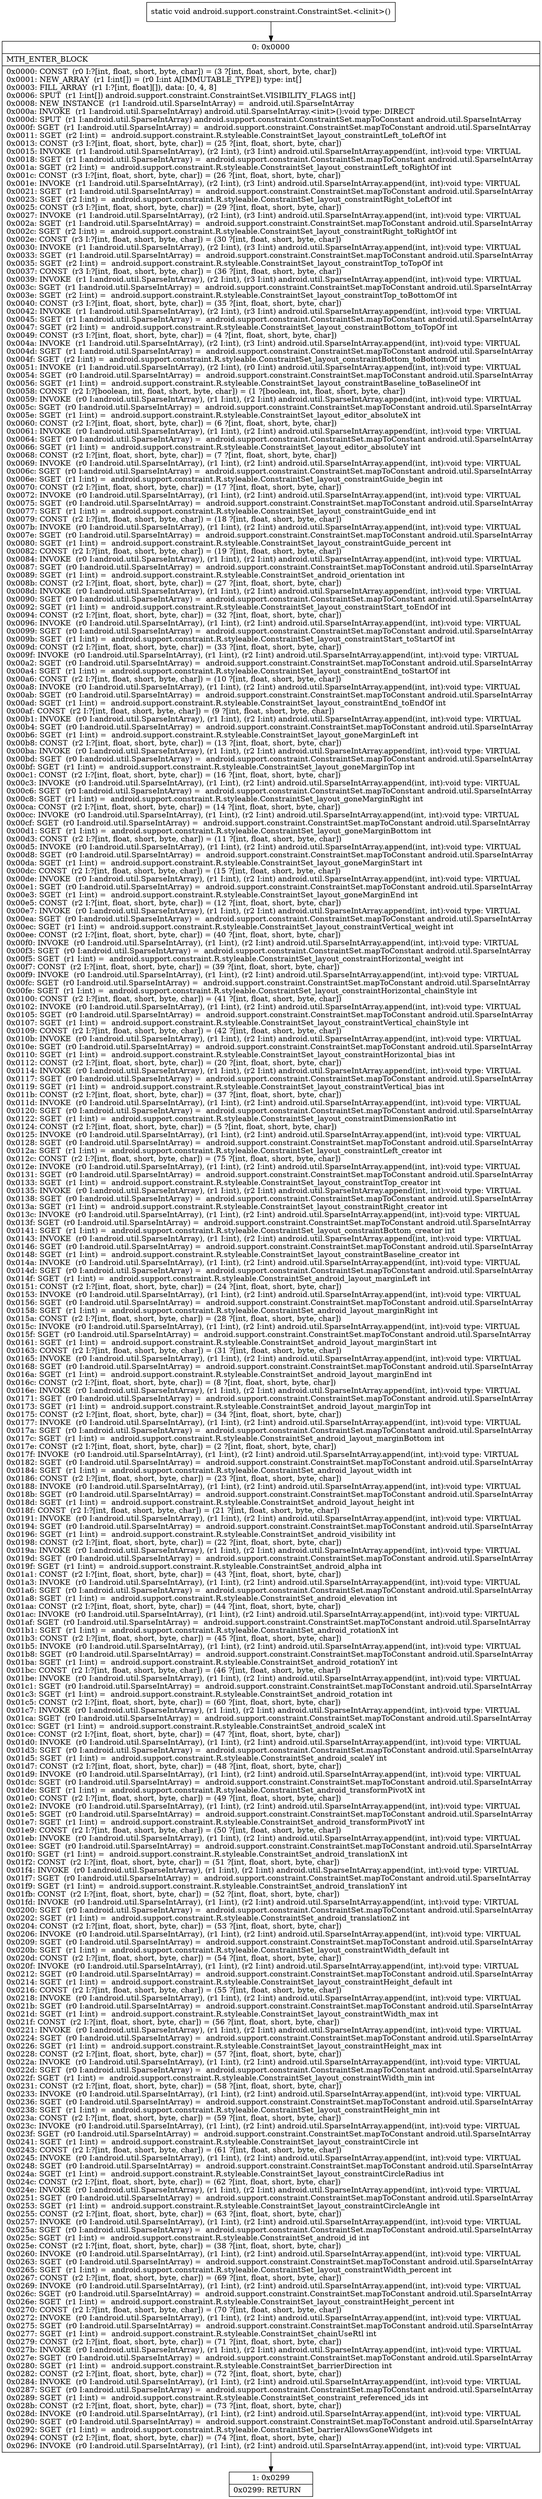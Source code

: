 digraph "CFG forandroid.support.constraint.ConstraintSet.\<clinit\>()V" {
Node_0 [shape=record,label="{0\:\ 0x0000|MTH_ENTER_BLOCK\l|0x0000: CONST  (r0 I:?[int, float, short, byte, char]) = (3 ?[int, float, short, byte, char]) \l0x0001: NEW_ARRAY  (r1 I:int[]) = (r0 I:int A[IMMUTABLE_TYPE]) type: int[] \l0x0003: FILL_ARRAY  (r1 I:?[int, float][]), data: [0, 4, 8] \l0x0006: SPUT  (r1 I:int[]) android.support.constraint.ConstraintSet.VISIBILITY_FLAGS int[] \l0x0008: NEW_INSTANCE  (r1 I:android.util.SparseIntArray) =  android.util.SparseIntArray \l0x000a: INVOKE  (r1 I:android.util.SparseIntArray) android.util.SparseIntArray.\<init\>():void type: DIRECT \l0x000d: SPUT  (r1 I:android.util.SparseIntArray) android.support.constraint.ConstraintSet.mapToConstant android.util.SparseIntArray \l0x000f: SGET  (r1 I:android.util.SparseIntArray) =  android.support.constraint.ConstraintSet.mapToConstant android.util.SparseIntArray \l0x0011: SGET  (r2 I:int) =  android.support.constraint.R.styleable.ConstraintSet_layout_constraintLeft_toLeftOf int \l0x0013: CONST  (r3 I:?[int, float, short, byte, char]) = (25 ?[int, float, short, byte, char]) \l0x0015: INVOKE  (r1 I:android.util.SparseIntArray), (r2 I:int), (r3 I:int) android.util.SparseIntArray.append(int, int):void type: VIRTUAL \l0x0018: SGET  (r1 I:android.util.SparseIntArray) =  android.support.constraint.ConstraintSet.mapToConstant android.util.SparseIntArray \l0x001a: SGET  (r2 I:int) =  android.support.constraint.R.styleable.ConstraintSet_layout_constraintLeft_toRightOf int \l0x001c: CONST  (r3 I:?[int, float, short, byte, char]) = (26 ?[int, float, short, byte, char]) \l0x001e: INVOKE  (r1 I:android.util.SparseIntArray), (r2 I:int), (r3 I:int) android.util.SparseIntArray.append(int, int):void type: VIRTUAL \l0x0021: SGET  (r1 I:android.util.SparseIntArray) =  android.support.constraint.ConstraintSet.mapToConstant android.util.SparseIntArray \l0x0023: SGET  (r2 I:int) =  android.support.constraint.R.styleable.ConstraintSet_layout_constraintRight_toLeftOf int \l0x0025: CONST  (r3 I:?[int, float, short, byte, char]) = (29 ?[int, float, short, byte, char]) \l0x0027: INVOKE  (r1 I:android.util.SparseIntArray), (r2 I:int), (r3 I:int) android.util.SparseIntArray.append(int, int):void type: VIRTUAL \l0x002a: SGET  (r1 I:android.util.SparseIntArray) =  android.support.constraint.ConstraintSet.mapToConstant android.util.SparseIntArray \l0x002c: SGET  (r2 I:int) =  android.support.constraint.R.styleable.ConstraintSet_layout_constraintRight_toRightOf int \l0x002e: CONST  (r3 I:?[int, float, short, byte, char]) = (30 ?[int, float, short, byte, char]) \l0x0030: INVOKE  (r1 I:android.util.SparseIntArray), (r2 I:int), (r3 I:int) android.util.SparseIntArray.append(int, int):void type: VIRTUAL \l0x0033: SGET  (r1 I:android.util.SparseIntArray) =  android.support.constraint.ConstraintSet.mapToConstant android.util.SparseIntArray \l0x0035: SGET  (r2 I:int) =  android.support.constraint.R.styleable.ConstraintSet_layout_constraintTop_toTopOf int \l0x0037: CONST  (r3 I:?[int, float, short, byte, char]) = (36 ?[int, float, short, byte, char]) \l0x0039: INVOKE  (r1 I:android.util.SparseIntArray), (r2 I:int), (r3 I:int) android.util.SparseIntArray.append(int, int):void type: VIRTUAL \l0x003c: SGET  (r1 I:android.util.SparseIntArray) =  android.support.constraint.ConstraintSet.mapToConstant android.util.SparseIntArray \l0x003e: SGET  (r2 I:int) =  android.support.constraint.R.styleable.ConstraintSet_layout_constraintTop_toBottomOf int \l0x0040: CONST  (r3 I:?[int, float, short, byte, char]) = (35 ?[int, float, short, byte, char]) \l0x0042: INVOKE  (r1 I:android.util.SparseIntArray), (r2 I:int), (r3 I:int) android.util.SparseIntArray.append(int, int):void type: VIRTUAL \l0x0045: SGET  (r1 I:android.util.SparseIntArray) =  android.support.constraint.ConstraintSet.mapToConstant android.util.SparseIntArray \l0x0047: SGET  (r2 I:int) =  android.support.constraint.R.styleable.ConstraintSet_layout_constraintBottom_toTopOf int \l0x0049: CONST  (r3 I:?[int, float, short, byte, char]) = (4 ?[int, float, short, byte, char]) \l0x004a: INVOKE  (r1 I:android.util.SparseIntArray), (r2 I:int), (r3 I:int) android.util.SparseIntArray.append(int, int):void type: VIRTUAL \l0x004d: SGET  (r1 I:android.util.SparseIntArray) =  android.support.constraint.ConstraintSet.mapToConstant android.util.SparseIntArray \l0x004f: SGET  (r2 I:int) =  android.support.constraint.R.styleable.ConstraintSet_layout_constraintBottom_toBottomOf int \l0x0051: INVOKE  (r1 I:android.util.SparseIntArray), (r2 I:int), (r0 I:int) android.util.SparseIntArray.append(int, int):void type: VIRTUAL \l0x0054: SGET  (r0 I:android.util.SparseIntArray) =  android.support.constraint.ConstraintSet.mapToConstant android.util.SparseIntArray \l0x0056: SGET  (r1 I:int) =  android.support.constraint.R.styleable.ConstraintSet_layout_constraintBaseline_toBaselineOf int \l0x0058: CONST  (r2 I:?[boolean, int, float, short, byte, char]) = (1 ?[boolean, int, float, short, byte, char]) \l0x0059: INVOKE  (r0 I:android.util.SparseIntArray), (r1 I:int), (r2 I:int) android.util.SparseIntArray.append(int, int):void type: VIRTUAL \l0x005c: SGET  (r0 I:android.util.SparseIntArray) =  android.support.constraint.ConstraintSet.mapToConstant android.util.SparseIntArray \l0x005e: SGET  (r1 I:int) =  android.support.constraint.R.styleable.ConstraintSet_layout_editor_absoluteX int \l0x0060: CONST  (r2 I:?[int, float, short, byte, char]) = (6 ?[int, float, short, byte, char]) \l0x0061: INVOKE  (r0 I:android.util.SparseIntArray), (r1 I:int), (r2 I:int) android.util.SparseIntArray.append(int, int):void type: VIRTUAL \l0x0064: SGET  (r0 I:android.util.SparseIntArray) =  android.support.constraint.ConstraintSet.mapToConstant android.util.SparseIntArray \l0x0066: SGET  (r1 I:int) =  android.support.constraint.R.styleable.ConstraintSet_layout_editor_absoluteY int \l0x0068: CONST  (r2 I:?[int, float, short, byte, char]) = (7 ?[int, float, short, byte, char]) \l0x0069: INVOKE  (r0 I:android.util.SparseIntArray), (r1 I:int), (r2 I:int) android.util.SparseIntArray.append(int, int):void type: VIRTUAL \l0x006c: SGET  (r0 I:android.util.SparseIntArray) =  android.support.constraint.ConstraintSet.mapToConstant android.util.SparseIntArray \l0x006e: SGET  (r1 I:int) =  android.support.constraint.R.styleable.ConstraintSet_layout_constraintGuide_begin int \l0x0070: CONST  (r2 I:?[int, float, short, byte, char]) = (17 ?[int, float, short, byte, char]) \l0x0072: INVOKE  (r0 I:android.util.SparseIntArray), (r1 I:int), (r2 I:int) android.util.SparseIntArray.append(int, int):void type: VIRTUAL \l0x0075: SGET  (r0 I:android.util.SparseIntArray) =  android.support.constraint.ConstraintSet.mapToConstant android.util.SparseIntArray \l0x0077: SGET  (r1 I:int) =  android.support.constraint.R.styleable.ConstraintSet_layout_constraintGuide_end int \l0x0079: CONST  (r2 I:?[int, float, short, byte, char]) = (18 ?[int, float, short, byte, char]) \l0x007b: INVOKE  (r0 I:android.util.SparseIntArray), (r1 I:int), (r2 I:int) android.util.SparseIntArray.append(int, int):void type: VIRTUAL \l0x007e: SGET  (r0 I:android.util.SparseIntArray) =  android.support.constraint.ConstraintSet.mapToConstant android.util.SparseIntArray \l0x0080: SGET  (r1 I:int) =  android.support.constraint.R.styleable.ConstraintSet_layout_constraintGuide_percent int \l0x0082: CONST  (r2 I:?[int, float, short, byte, char]) = (19 ?[int, float, short, byte, char]) \l0x0084: INVOKE  (r0 I:android.util.SparseIntArray), (r1 I:int), (r2 I:int) android.util.SparseIntArray.append(int, int):void type: VIRTUAL \l0x0087: SGET  (r0 I:android.util.SparseIntArray) =  android.support.constraint.ConstraintSet.mapToConstant android.util.SparseIntArray \l0x0089: SGET  (r1 I:int) =  android.support.constraint.R.styleable.ConstraintSet_android_orientation int \l0x008b: CONST  (r2 I:?[int, float, short, byte, char]) = (27 ?[int, float, short, byte, char]) \l0x008d: INVOKE  (r0 I:android.util.SparseIntArray), (r1 I:int), (r2 I:int) android.util.SparseIntArray.append(int, int):void type: VIRTUAL \l0x0090: SGET  (r0 I:android.util.SparseIntArray) =  android.support.constraint.ConstraintSet.mapToConstant android.util.SparseIntArray \l0x0092: SGET  (r1 I:int) =  android.support.constraint.R.styleable.ConstraintSet_layout_constraintStart_toEndOf int \l0x0094: CONST  (r2 I:?[int, float, short, byte, char]) = (32 ?[int, float, short, byte, char]) \l0x0096: INVOKE  (r0 I:android.util.SparseIntArray), (r1 I:int), (r2 I:int) android.util.SparseIntArray.append(int, int):void type: VIRTUAL \l0x0099: SGET  (r0 I:android.util.SparseIntArray) =  android.support.constraint.ConstraintSet.mapToConstant android.util.SparseIntArray \l0x009b: SGET  (r1 I:int) =  android.support.constraint.R.styleable.ConstraintSet_layout_constraintStart_toStartOf int \l0x009d: CONST  (r2 I:?[int, float, short, byte, char]) = (33 ?[int, float, short, byte, char]) \l0x009f: INVOKE  (r0 I:android.util.SparseIntArray), (r1 I:int), (r2 I:int) android.util.SparseIntArray.append(int, int):void type: VIRTUAL \l0x00a2: SGET  (r0 I:android.util.SparseIntArray) =  android.support.constraint.ConstraintSet.mapToConstant android.util.SparseIntArray \l0x00a4: SGET  (r1 I:int) =  android.support.constraint.R.styleable.ConstraintSet_layout_constraintEnd_toStartOf int \l0x00a6: CONST  (r2 I:?[int, float, short, byte, char]) = (10 ?[int, float, short, byte, char]) \l0x00a8: INVOKE  (r0 I:android.util.SparseIntArray), (r1 I:int), (r2 I:int) android.util.SparseIntArray.append(int, int):void type: VIRTUAL \l0x00ab: SGET  (r0 I:android.util.SparseIntArray) =  android.support.constraint.ConstraintSet.mapToConstant android.util.SparseIntArray \l0x00ad: SGET  (r1 I:int) =  android.support.constraint.R.styleable.ConstraintSet_layout_constraintEnd_toEndOf int \l0x00af: CONST  (r2 I:?[int, float, short, byte, char]) = (9 ?[int, float, short, byte, char]) \l0x00b1: INVOKE  (r0 I:android.util.SparseIntArray), (r1 I:int), (r2 I:int) android.util.SparseIntArray.append(int, int):void type: VIRTUAL \l0x00b4: SGET  (r0 I:android.util.SparseIntArray) =  android.support.constraint.ConstraintSet.mapToConstant android.util.SparseIntArray \l0x00b6: SGET  (r1 I:int) =  android.support.constraint.R.styleable.ConstraintSet_layout_goneMarginLeft int \l0x00b8: CONST  (r2 I:?[int, float, short, byte, char]) = (13 ?[int, float, short, byte, char]) \l0x00ba: INVOKE  (r0 I:android.util.SparseIntArray), (r1 I:int), (r2 I:int) android.util.SparseIntArray.append(int, int):void type: VIRTUAL \l0x00bd: SGET  (r0 I:android.util.SparseIntArray) =  android.support.constraint.ConstraintSet.mapToConstant android.util.SparseIntArray \l0x00bf: SGET  (r1 I:int) =  android.support.constraint.R.styleable.ConstraintSet_layout_goneMarginTop int \l0x00c1: CONST  (r2 I:?[int, float, short, byte, char]) = (16 ?[int, float, short, byte, char]) \l0x00c3: INVOKE  (r0 I:android.util.SparseIntArray), (r1 I:int), (r2 I:int) android.util.SparseIntArray.append(int, int):void type: VIRTUAL \l0x00c6: SGET  (r0 I:android.util.SparseIntArray) =  android.support.constraint.ConstraintSet.mapToConstant android.util.SparseIntArray \l0x00c8: SGET  (r1 I:int) =  android.support.constraint.R.styleable.ConstraintSet_layout_goneMarginRight int \l0x00ca: CONST  (r2 I:?[int, float, short, byte, char]) = (14 ?[int, float, short, byte, char]) \l0x00cc: INVOKE  (r0 I:android.util.SparseIntArray), (r1 I:int), (r2 I:int) android.util.SparseIntArray.append(int, int):void type: VIRTUAL \l0x00cf: SGET  (r0 I:android.util.SparseIntArray) =  android.support.constraint.ConstraintSet.mapToConstant android.util.SparseIntArray \l0x00d1: SGET  (r1 I:int) =  android.support.constraint.R.styleable.ConstraintSet_layout_goneMarginBottom int \l0x00d3: CONST  (r2 I:?[int, float, short, byte, char]) = (11 ?[int, float, short, byte, char]) \l0x00d5: INVOKE  (r0 I:android.util.SparseIntArray), (r1 I:int), (r2 I:int) android.util.SparseIntArray.append(int, int):void type: VIRTUAL \l0x00d8: SGET  (r0 I:android.util.SparseIntArray) =  android.support.constraint.ConstraintSet.mapToConstant android.util.SparseIntArray \l0x00da: SGET  (r1 I:int) =  android.support.constraint.R.styleable.ConstraintSet_layout_goneMarginStart int \l0x00dc: CONST  (r2 I:?[int, float, short, byte, char]) = (15 ?[int, float, short, byte, char]) \l0x00de: INVOKE  (r0 I:android.util.SparseIntArray), (r1 I:int), (r2 I:int) android.util.SparseIntArray.append(int, int):void type: VIRTUAL \l0x00e1: SGET  (r0 I:android.util.SparseIntArray) =  android.support.constraint.ConstraintSet.mapToConstant android.util.SparseIntArray \l0x00e3: SGET  (r1 I:int) =  android.support.constraint.R.styleable.ConstraintSet_layout_goneMarginEnd int \l0x00e5: CONST  (r2 I:?[int, float, short, byte, char]) = (12 ?[int, float, short, byte, char]) \l0x00e7: INVOKE  (r0 I:android.util.SparseIntArray), (r1 I:int), (r2 I:int) android.util.SparseIntArray.append(int, int):void type: VIRTUAL \l0x00ea: SGET  (r0 I:android.util.SparseIntArray) =  android.support.constraint.ConstraintSet.mapToConstant android.util.SparseIntArray \l0x00ec: SGET  (r1 I:int) =  android.support.constraint.R.styleable.ConstraintSet_layout_constraintVertical_weight int \l0x00ee: CONST  (r2 I:?[int, float, short, byte, char]) = (40 ?[int, float, short, byte, char]) \l0x00f0: INVOKE  (r0 I:android.util.SparseIntArray), (r1 I:int), (r2 I:int) android.util.SparseIntArray.append(int, int):void type: VIRTUAL \l0x00f3: SGET  (r0 I:android.util.SparseIntArray) =  android.support.constraint.ConstraintSet.mapToConstant android.util.SparseIntArray \l0x00f5: SGET  (r1 I:int) =  android.support.constraint.R.styleable.ConstraintSet_layout_constraintHorizontal_weight int \l0x00f7: CONST  (r2 I:?[int, float, short, byte, char]) = (39 ?[int, float, short, byte, char]) \l0x00f9: INVOKE  (r0 I:android.util.SparseIntArray), (r1 I:int), (r2 I:int) android.util.SparseIntArray.append(int, int):void type: VIRTUAL \l0x00fc: SGET  (r0 I:android.util.SparseIntArray) =  android.support.constraint.ConstraintSet.mapToConstant android.util.SparseIntArray \l0x00fe: SGET  (r1 I:int) =  android.support.constraint.R.styleable.ConstraintSet_layout_constraintHorizontal_chainStyle int \l0x0100: CONST  (r2 I:?[int, float, short, byte, char]) = (41 ?[int, float, short, byte, char]) \l0x0102: INVOKE  (r0 I:android.util.SparseIntArray), (r1 I:int), (r2 I:int) android.util.SparseIntArray.append(int, int):void type: VIRTUAL \l0x0105: SGET  (r0 I:android.util.SparseIntArray) =  android.support.constraint.ConstraintSet.mapToConstant android.util.SparseIntArray \l0x0107: SGET  (r1 I:int) =  android.support.constraint.R.styleable.ConstraintSet_layout_constraintVertical_chainStyle int \l0x0109: CONST  (r2 I:?[int, float, short, byte, char]) = (42 ?[int, float, short, byte, char]) \l0x010b: INVOKE  (r0 I:android.util.SparseIntArray), (r1 I:int), (r2 I:int) android.util.SparseIntArray.append(int, int):void type: VIRTUAL \l0x010e: SGET  (r0 I:android.util.SparseIntArray) =  android.support.constraint.ConstraintSet.mapToConstant android.util.SparseIntArray \l0x0110: SGET  (r1 I:int) =  android.support.constraint.R.styleable.ConstraintSet_layout_constraintHorizontal_bias int \l0x0112: CONST  (r2 I:?[int, float, short, byte, char]) = (20 ?[int, float, short, byte, char]) \l0x0114: INVOKE  (r0 I:android.util.SparseIntArray), (r1 I:int), (r2 I:int) android.util.SparseIntArray.append(int, int):void type: VIRTUAL \l0x0117: SGET  (r0 I:android.util.SparseIntArray) =  android.support.constraint.ConstraintSet.mapToConstant android.util.SparseIntArray \l0x0119: SGET  (r1 I:int) =  android.support.constraint.R.styleable.ConstraintSet_layout_constraintVertical_bias int \l0x011b: CONST  (r2 I:?[int, float, short, byte, char]) = (37 ?[int, float, short, byte, char]) \l0x011d: INVOKE  (r0 I:android.util.SparseIntArray), (r1 I:int), (r2 I:int) android.util.SparseIntArray.append(int, int):void type: VIRTUAL \l0x0120: SGET  (r0 I:android.util.SparseIntArray) =  android.support.constraint.ConstraintSet.mapToConstant android.util.SparseIntArray \l0x0122: SGET  (r1 I:int) =  android.support.constraint.R.styleable.ConstraintSet_layout_constraintDimensionRatio int \l0x0124: CONST  (r2 I:?[int, float, short, byte, char]) = (5 ?[int, float, short, byte, char]) \l0x0125: INVOKE  (r0 I:android.util.SparseIntArray), (r1 I:int), (r2 I:int) android.util.SparseIntArray.append(int, int):void type: VIRTUAL \l0x0128: SGET  (r0 I:android.util.SparseIntArray) =  android.support.constraint.ConstraintSet.mapToConstant android.util.SparseIntArray \l0x012a: SGET  (r1 I:int) =  android.support.constraint.R.styleable.ConstraintSet_layout_constraintLeft_creator int \l0x012c: CONST  (r2 I:?[int, float, short, byte, char]) = (75 ?[int, float, short, byte, char]) \l0x012e: INVOKE  (r0 I:android.util.SparseIntArray), (r1 I:int), (r2 I:int) android.util.SparseIntArray.append(int, int):void type: VIRTUAL \l0x0131: SGET  (r0 I:android.util.SparseIntArray) =  android.support.constraint.ConstraintSet.mapToConstant android.util.SparseIntArray \l0x0133: SGET  (r1 I:int) =  android.support.constraint.R.styleable.ConstraintSet_layout_constraintTop_creator int \l0x0135: INVOKE  (r0 I:android.util.SparseIntArray), (r1 I:int), (r2 I:int) android.util.SparseIntArray.append(int, int):void type: VIRTUAL \l0x0138: SGET  (r0 I:android.util.SparseIntArray) =  android.support.constraint.ConstraintSet.mapToConstant android.util.SparseIntArray \l0x013a: SGET  (r1 I:int) =  android.support.constraint.R.styleable.ConstraintSet_layout_constraintRight_creator int \l0x013c: INVOKE  (r0 I:android.util.SparseIntArray), (r1 I:int), (r2 I:int) android.util.SparseIntArray.append(int, int):void type: VIRTUAL \l0x013f: SGET  (r0 I:android.util.SparseIntArray) =  android.support.constraint.ConstraintSet.mapToConstant android.util.SparseIntArray \l0x0141: SGET  (r1 I:int) =  android.support.constraint.R.styleable.ConstraintSet_layout_constraintBottom_creator int \l0x0143: INVOKE  (r0 I:android.util.SparseIntArray), (r1 I:int), (r2 I:int) android.util.SparseIntArray.append(int, int):void type: VIRTUAL \l0x0146: SGET  (r0 I:android.util.SparseIntArray) =  android.support.constraint.ConstraintSet.mapToConstant android.util.SparseIntArray \l0x0148: SGET  (r1 I:int) =  android.support.constraint.R.styleable.ConstraintSet_layout_constraintBaseline_creator int \l0x014a: INVOKE  (r0 I:android.util.SparseIntArray), (r1 I:int), (r2 I:int) android.util.SparseIntArray.append(int, int):void type: VIRTUAL \l0x014d: SGET  (r0 I:android.util.SparseIntArray) =  android.support.constraint.ConstraintSet.mapToConstant android.util.SparseIntArray \l0x014f: SGET  (r1 I:int) =  android.support.constraint.R.styleable.ConstraintSet_android_layout_marginLeft int \l0x0151: CONST  (r2 I:?[int, float, short, byte, char]) = (24 ?[int, float, short, byte, char]) \l0x0153: INVOKE  (r0 I:android.util.SparseIntArray), (r1 I:int), (r2 I:int) android.util.SparseIntArray.append(int, int):void type: VIRTUAL \l0x0156: SGET  (r0 I:android.util.SparseIntArray) =  android.support.constraint.ConstraintSet.mapToConstant android.util.SparseIntArray \l0x0158: SGET  (r1 I:int) =  android.support.constraint.R.styleable.ConstraintSet_android_layout_marginRight int \l0x015a: CONST  (r2 I:?[int, float, short, byte, char]) = (28 ?[int, float, short, byte, char]) \l0x015c: INVOKE  (r0 I:android.util.SparseIntArray), (r1 I:int), (r2 I:int) android.util.SparseIntArray.append(int, int):void type: VIRTUAL \l0x015f: SGET  (r0 I:android.util.SparseIntArray) =  android.support.constraint.ConstraintSet.mapToConstant android.util.SparseIntArray \l0x0161: SGET  (r1 I:int) =  android.support.constraint.R.styleable.ConstraintSet_android_layout_marginStart int \l0x0163: CONST  (r2 I:?[int, float, short, byte, char]) = (31 ?[int, float, short, byte, char]) \l0x0165: INVOKE  (r0 I:android.util.SparseIntArray), (r1 I:int), (r2 I:int) android.util.SparseIntArray.append(int, int):void type: VIRTUAL \l0x0168: SGET  (r0 I:android.util.SparseIntArray) =  android.support.constraint.ConstraintSet.mapToConstant android.util.SparseIntArray \l0x016a: SGET  (r1 I:int) =  android.support.constraint.R.styleable.ConstraintSet_android_layout_marginEnd int \l0x016c: CONST  (r2 I:?[int, float, short, byte, char]) = (8 ?[int, float, short, byte, char]) \l0x016e: INVOKE  (r0 I:android.util.SparseIntArray), (r1 I:int), (r2 I:int) android.util.SparseIntArray.append(int, int):void type: VIRTUAL \l0x0171: SGET  (r0 I:android.util.SparseIntArray) =  android.support.constraint.ConstraintSet.mapToConstant android.util.SparseIntArray \l0x0173: SGET  (r1 I:int) =  android.support.constraint.R.styleable.ConstraintSet_android_layout_marginTop int \l0x0175: CONST  (r2 I:?[int, float, short, byte, char]) = (34 ?[int, float, short, byte, char]) \l0x0177: INVOKE  (r0 I:android.util.SparseIntArray), (r1 I:int), (r2 I:int) android.util.SparseIntArray.append(int, int):void type: VIRTUAL \l0x017a: SGET  (r0 I:android.util.SparseIntArray) =  android.support.constraint.ConstraintSet.mapToConstant android.util.SparseIntArray \l0x017c: SGET  (r1 I:int) =  android.support.constraint.R.styleable.ConstraintSet_android_layout_marginBottom int \l0x017e: CONST  (r2 I:?[int, float, short, byte, char]) = (2 ?[int, float, short, byte, char]) \l0x017f: INVOKE  (r0 I:android.util.SparseIntArray), (r1 I:int), (r2 I:int) android.util.SparseIntArray.append(int, int):void type: VIRTUAL \l0x0182: SGET  (r0 I:android.util.SparseIntArray) =  android.support.constraint.ConstraintSet.mapToConstant android.util.SparseIntArray \l0x0184: SGET  (r1 I:int) =  android.support.constraint.R.styleable.ConstraintSet_android_layout_width int \l0x0186: CONST  (r2 I:?[int, float, short, byte, char]) = (23 ?[int, float, short, byte, char]) \l0x0188: INVOKE  (r0 I:android.util.SparseIntArray), (r1 I:int), (r2 I:int) android.util.SparseIntArray.append(int, int):void type: VIRTUAL \l0x018b: SGET  (r0 I:android.util.SparseIntArray) =  android.support.constraint.ConstraintSet.mapToConstant android.util.SparseIntArray \l0x018d: SGET  (r1 I:int) =  android.support.constraint.R.styleable.ConstraintSet_android_layout_height int \l0x018f: CONST  (r2 I:?[int, float, short, byte, char]) = (21 ?[int, float, short, byte, char]) \l0x0191: INVOKE  (r0 I:android.util.SparseIntArray), (r1 I:int), (r2 I:int) android.util.SparseIntArray.append(int, int):void type: VIRTUAL \l0x0194: SGET  (r0 I:android.util.SparseIntArray) =  android.support.constraint.ConstraintSet.mapToConstant android.util.SparseIntArray \l0x0196: SGET  (r1 I:int) =  android.support.constraint.R.styleable.ConstraintSet_android_visibility int \l0x0198: CONST  (r2 I:?[int, float, short, byte, char]) = (22 ?[int, float, short, byte, char]) \l0x019a: INVOKE  (r0 I:android.util.SparseIntArray), (r1 I:int), (r2 I:int) android.util.SparseIntArray.append(int, int):void type: VIRTUAL \l0x019d: SGET  (r0 I:android.util.SparseIntArray) =  android.support.constraint.ConstraintSet.mapToConstant android.util.SparseIntArray \l0x019f: SGET  (r1 I:int) =  android.support.constraint.R.styleable.ConstraintSet_android_alpha int \l0x01a1: CONST  (r2 I:?[int, float, short, byte, char]) = (43 ?[int, float, short, byte, char]) \l0x01a3: INVOKE  (r0 I:android.util.SparseIntArray), (r1 I:int), (r2 I:int) android.util.SparseIntArray.append(int, int):void type: VIRTUAL \l0x01a6: SGET  (r0 I:android.util.SparseIntArray) =  android.support.constraint.ConstraintSet.mapToConstant android.util.SparseIntArray \l0x01a8: SGET  (r1 I:int) =  android.support.constraint.R.styleable.ConstraintSet_android_elevation int \l0x01aa: CONST  (r2 I:?[int, float, short, byte, char]) = (44 ?[int, float, short, byte, char]) \l0x01ac: INVOKE  (r0 I:android.util.SparseIntArray), (r1 I:int), (r2 I:int) android.util.SparseIntArray.append(int, int):void type: VIRTUAL \l0x01af: SGET  (r0 I:android.util.SparseIntArray) =  android.support.constraint.ConstraintSet.mapToConstant android.util.SparseIntArray \l0x01b1: SGET  (r1 I:int) =  android.support.constraint.R.styleable.ConstraintSet_android_rotationX int \l0x01b3: CONST  (r2 I:?[int, float, short, byte, char]) = (45 ?[int, float, short, byte, char]) \l0x01b5: INVOKE  (r0 I:android.util.SparseIntArray), (r1 I:int), (r2 I:int) android.util.SparseIntArray.append(int, int):void type: VIRTUAL \l0x01b8: SGET  (r0 I:android.util.SparseIntArray) =  android.support.constraint.ConstraintSet.mapToConstant android.util.SparseIntArray \l0x01ba: SGET  (r1 I:int) =  android.support.constraint.R.styleable.ConstraintSet_android_rotationY int \l0x01bc: CONST  (r2 I:?[int, float, short, byte, char]) = (46 ?[int, float, short, byte, char]) \l0x01be: INVOKE  (r0 I:android.util.SparseIntArray), (r1 I:int), (r2 I:int) android.util.SparseIntArray.append(int, int):void type: VIRTUAL \l0x01c1: SGET  (r0 I:android.util.SparseIntArray) =  android.support.constraint.ConstraintSet.mapToConstant android.util.SparseIntArray \l0x01c3: SGET  (r1 I:int) =  android.support.constraint.R.styleable.ConstraintSet_android_rotation int \l0x01c5: CONST  (r2 I:?[int, float, short, byte, char]) = (60 ?[int, float, short, byte, char]) \l0x01c7: INVOKE  (r0 I:android.util.SparseIntArray), (r1 I:int), (r2 I:int) android.util.SparseIntArray.append(int, int):void type: VIRTUAL \l0x01ca: SGET  (r0 I:android.util.SparseIntArray) =  android.support.constraint.ConstraintSet.mapToConstant android.util.SparseIntArray \l0x01cc: SGET  (r1 I:int) =  android.support.constraint.R.styleable.ConstraintSet_android_scaleX int \l0x01ce: CONST  (r2 I:?[int, float, short, byte, char]) = (47 ?[int, float, short, byte, char]) \l0x01d0: INVOKE  (r0 I:android.util.SparseIntArray), (r1 I:int), (r2 I:int) android.util.SparseIntArray.append(int, int):void type: VIRTUAL \l0x01d3: SGET  (r0 I:android.util.SparseIntArray) =  android.support.constraint.ConstraintSet.mapToConstant android.util.SparseIntArray \l0x01d5: SGET  (r1 I:int) =  android.support.constraint.R.styleable.ConstraintSet_android_scaleY int \l0x01d7: CONST  (r2 I:?[int, float, short, byte, char]) = (48 ?[int, float, short, byte, char]) \l0x01d9: INVOKE  (r0 I:android.util.SparseIntArray), (r1 I:int), (r2 I:int) android.util.SparseIntArray.append(int, int):void type: VIRTUAL \l0x01dc: SGET  (r0 I:android.util.SparseIntArray) =  android.support.constraint.ConstraintSet.mapToConstant android.util.SparseIntArray \l0x01de: SGET  (r1 I:int) =  android.support.constraint.R.styleable.ConstraintSet_android_transformPivotX int \l0x01e0: CONST  (r2 I:?[int, float, short, byte, char]) = (49 ?[int, float, short, byte, char]) \l0x01e2: INVOKE  (r0 I:android.util.SparseIntArray), (r1 I:int), (r2 I:int) android.util.SparseIntArray.append(int, int):void type: VIRTUAL \l0x01e5: SGET  (r0 I:android.util.SparseIntArray) =  android.support.constraint.ConstraintSet.mapToConstant android.util.SparseIntArray \l0x01e7: SGET  (r1 I:int) =  android.support.constraint.R.styleable.ConstraintSet_android_transformPivotY int \l0x01e9: CONST  (r2 I:?[int, float, short, byte, char]) = (50 ?[int, float, short, byte, char]) \l0x01eb: INVOKE  (r0 I:android.util.SparseIntArray), (r1 I:int), (r2 I:int) android.util.SparseIntArray.append(int, int):void type: VIRTUAL \l0x01ee: SGET  (r0 I:android.util.SparseIntArray) =  android.support.constraint.ConstraintSet.mapToConstant android.util.SparseIntArray \l0x01f0: SGET  (r1 I:int) =  android.support.constraint.R.styleable.ConstraintSet_android_translationX int \l0x01f2: CONST  (r2 I:?[int, float, short, byte, char]) = (51 ?[int, float, short, byte, char]) \l0x01f4: INVOKE  (r0 I:android.util.SparseIntArray), (r1 I:int), (r2 I:int) android.util.SparseIntArray.append(int, int):void type: VIRTUAL \l0x01f7: SGET  (r0 I:android.util.SparseIntArray) =  android.support.constraint.ConstraintSet.mapToConstant android.util.SparseIntArray \l0x01f9: SGET  (r1 I:int) =  android.support.constraint.R.styleable.ConstraintSet_android_translationY int \l0x01fb: CONST  (r2 I:?[int, float, short, byte, char]) = (52 ?[int, float, short, byte, char]) \l0x01fd: INVOKE  (r0 I:android.util.SparseIntArray), (r1 I:int), (r2 I:int) android.util.SparseIntArray.append(int, int):void type: VIRTUAL \l0x0200: SGET  (r0 I:android.util.SparseIntArray) =  android.support.constraint.ConstraintSet.mapToConstant android.util.SparseIntArray \l0x0202: SGET  (r1 I:int) =  android.support.constraint.R.styleable.ConstraintSet_android_translationZ int \l0x0204: CONST  (r2 I:?[int, float, short, byte, char]) = (53 ?[int, float, short, byte, char]) \l0x0206: INVOKE  (r0 I:android.util.SparseIntArray), (r1 I:int), (r2 I:int) android.util.SparseIntArray.append(int, int):void type: VIRTUAL \l0x0209: SGET  (r0 I:android.util.SparseIntArray) =  android.support.constraint.ConstraintSet.mapToConstant android.util.SparseIntArray \l0x020b: SGET  (r1 I:int) =  android.support.constraint.R.styleable.ConstraintSet_layout_constraintWidth_default int \l0x020d: CONST  (r2 I:?[int, float, short, byte, char]) = (54 ?[int, float, short, byte, char]) \l0x020f: INVOKE  (r0 I:android.util.SparseIntArray), (r1 I:int), (r2 I:int) android.util.SparseIntArray.append(int, int):void type: VIRTUAL \l0x0212: SGET  (r0 I:android.util.SparseIntArray) =  android.support.constraint.ConstraintSet.mapToConstant android.util.SparseIntArray \l0x0214: SGET  (r1 I:int) =  android.support.constraint.R.styleable.ConstraintSet_layout_constraintHeight_default int \l0x0216: CONST  (r2 I:?[int, float, short, byte, char]) = (55 ?[int, float, short, byte, char]) \l0x0218: INVOKE  (r0 I:android.util.SparseIntArray), (r1 I:int), (r2 I:int) android.util.SparseIntArray.append(int, int):void type: VIRTUAL \l0x021b: SGET  (r0 I:android.util.SparseIntArray) =  android.support.constraint.ConstraintSet.mapToConstant android.util.SparseIntArray \l0x021d: SGET  (r1 I:int) =  android.support.constraint.R.styleable.ConstraintSet_layout_constraintWidth_max int \l0x021f: CONST  (r2 I:?[int, float, short, byte, char]) = (56 ?[int, float, short, byte, char]) \l0x0221: INVOKE  (r0 I:android.util.SparseIntArray), (r1 I:int), (r2 I:int) android.util.SparseIntArray.append(int, int):void type: VIRTUAL \l0x0224: SGET  (r0 I:android.util.SparseIntArray) =  android.support.constraint.ConstraintSet.mapToConstant android.util.SparseIntArray \l0x0226: SGET  (r1 I:int) =  android.support.constraint.R.styleable.ConstraintSet_layout_constraintHeight_max int \l0x0228: CONST  (r2 I:?[int, float, short, byte, char]) = (57 ?[int, float, short, byte, char]) \l0x022a: INVOKE  (r0 I:android.util.SparseIntArray), (r1 I:int), (r2 I:int) android.util.SparseIntArray.append(int, int):void type: VIRTUAL \l0x022d: SGET  (r0 I:android.util.SparseIntArray) =  android.support.constraint.ConstraintSet.mapToConstant android.util.SparseIntArray \l0x022f: SGET  (r1 I:int) =  android.support.constraint.R.styleable.ConstraintSet_layout_constraintWidth_min int \l0x0231: CONST  (r2 I:?[int, float, short, byte, char]) = (58 ?[int, float, short, byte, char]) \l0x0233: INVOKE  (r0 I:android.util.SparseIntArray), (r1 I:int), (r2 I:int) android.util.SparseIntArray.append(int, int):void type: VIRTUAL \l0x0236: SGET  (r0 I:android.util.SparseIntArray) =  android.support.constraint.ConstraintSet.mapToConstant android.util.SparseIntArray \l0x0238: SGET  (r1 I:int) =  android.support.constraint.R.styleable.ConstraintSet_layout_constraintHeight_min int \l0x023a: CONST  (r2 I:?[int, float, short, byte, char]) = (59 ?[int, float, short, byte, char]) \l0x023c: INVOKE  (r0 I:android.util.SparseIntArray), (r1 I:int), (r2 I:int) android.util.SparseIntArray.append(int, int):void type: VIRTUAL \l0x023f: SGET  (r0 I:android.util.SparseIntArray) =  android.support.constraint.ConstraintSet.mapToConstant android.util.SparseIntArray \l0x0241: SGET  (r1 I:int) =  android.support.constraint.R.styleable.ConstraintSet_layout_constraintCircle int \l0x0243: CONST  (r2 I:?[int, float, short, byte, char]) = (61 ?[int, float, short, byte, char]) \l0x0245: INVOKE  (r0 I:android.util.SparseIntArray), (r1 I:int), (r2 I:int) android.util.SparseIntArray.append(int, int):void type: VIRTUAL \l0x0248: SGET  (r0 I:android.util.SparseIntArray) =  android.support.constraint.ConstraintSet.mapToConstant android.util.SparseIntArray \l0x024a: SGET  (r1 I:int) =  android.support.constraint.R.styleable.ConstraintSet_layout_constraintCircleRadius int \l0x024c: CONST  (r2 I:?[int, float, short, byte, char]) = (62 ?[int, float, short, byte, char]) \l0x024e: INVOKE  (r0 I:android.util.SparseIntArray), (r1 I:int), (r2 I:int) android.util.SparseIntArray.append(int, int):void type: VIRTUAL \l0x0251: SGET  (r0 I:android.util.SparseIntArray) =  android.support.constraint.ConstraintSet.mapToConstant android.util.SparseIntArray \l0x0253: SGET  (r1 I:int) =  android.support.constraint.R.styleable.ConstraintSet_layout_constraintCircleAngle int \l0x0255: CONST  (r2 I:?[int, float, short, byte, char]) = (63 ?[int, float, short, byte, char]) \l0x0257: INVOKE  (r0 I:android.util.SparseIntArray), (r1 I:int), (r2 I:int) android.util.SparseIntArray.append(int, int):void type: VIRTUAL \l0x025a: SGET  (r0 I:android.util.SparseIntArray) =  android.support.constraint.ConstraintSet.mapToConstant android.util.SparseIntArray \l0x025c: SGET  (r1 I:int) =  android.support.constraint.R.styleable.ConstraintSet_android_id int \l0x025e: CONST  (r2 I:?[int, float, short, byte, char]) = (38 ?[int, float, short, byte, char]) \l0x0260: INVOKE  (r0 I:android.util.SparseIntArray), (r1 I:int), (r2 I:int) android.util.SparseIntArray.append(int, int):void type: VIRTUAL \l0x0263: SGET  (r0 I:android.util.SparseIntArray) =  android.support.constraint.ConstraintSet.mapToConstant android.util.SparseIntArray \l0x0265: SGET  (r1 I:int) =  android.support.constraint.R.styleable.ConstraintSet_layout_constraintWidth_percent int \l0x0267: CONST  (r2 I:?[int, float, short, byte, char]) = (69 ?[int, float, short, byte, char]) \l0x0269: INVOKE  (r0 I:android.util.SparseIntArray), (r1 I:int), (r2 I:int) android.util.SparseIntArray.append(int, int):void type: VIRTUAL \l0x026c: SGET  (r0 I:android.util.SparseIntArray) =  android.support.constraint.ConstraintSet.mapToConstant android.util.SparseIntArray \l0x026e: SGET  (r1 I:int) =  android.support.constraint.R.styleable.ConstraintSet_layout_constraintHeight_percent int \l0x0270: CONST  (r2 I:?[int, float, short, byte, char]) = (70 ?[int, float, short, byte, char]) \l0x0272: INVOKE  (r0 I:android.util.SparseIntArray), (r1 I:int), (r2 I:int) android.util.SparseIntArray.append(int, int):void type: VIRTUAL \l0x0275: SGET  (r0 I:android.util.SparseIntArray) =  android.support.constraint.ConstraintSet.mapToConstant android.util.SparseIntArray \l0x0277: SGET  (r1 I:int) =  android.support.constraint.R.styleable.ConstraintSet_chainUseRtl int \l0x0279: CONST  (r2 I:?[int, float, short, byte, char]) = (71 ?[int, float, short, byte, char]) \l0x027b: INVOKE  (r0 I:android.util.SparseIntArray), (r1 I:int), (r2 I:int) android.util.SparseIntArray.append(int, int):void type: VIRTUAL \l0x027e: SGET  (r0 I:android.util.SparseIntArray) =  android.support.constraint.ConstraintSet.mapToConstant android.util.SparseIntArray \l0x0280: SGET  (r1 I:int) =  android.support.constraint.R.styleable.ConstraintSet_barrierDirection int \l0x0282: CONST  (r2 I:?[int, float, short, byte, char]) = (72 ?[int, float, short, byte, char]) \l0x0284: INVOKE  (r0 I:android.util.SparseIntArray), (r1 I:int), (r2 I:int) android.util.SparseIntArray.append(int, int):void type: VIRTUAL \l0x0287: SGET  (r0 I:android.util.SparseIntArray) =  android.support.constraint.ConstraintSet.mapToConstant android.util.SparseIntArray \l0x0289: SGET  (r1 I:int) =  android.support.constraint.R.styleable.ConstraintSet_constraint_referenced_ids int \l0x028b: CONST  (r2 I:?[int, float, short, byte, char]) = (73 ?[int, float, short, byte, char]) \l0x028d: INVOKE  (r0 I:android.util.SparseIntArray), (r1 I:int), (r2 I:int) android.util.SparseIntArray.append(int, int):void type: VIRTUAL \l0x0290: SGET  (r0 I:android.util.SparseIntArray) =  android.support.constraint.ConstraintSet.mapToConstant android.util.SparseIntArray \l0x0292: SGET  (r1 I:int) =  android.support.constraint.R.styleable.ConstraintSet_barrierAllowsGoneWidgets int \l0x0294: CONST  (r2 I:?[int, float, short, byte, char]) = (74 ?[int, float, short, byte, char]) \l0x0296: INVOKE  (r0 I:android.util.SparseIntArray), (r1 I:int), (r2 I:int) android.util.SparseIntArray.append(int, int):void type: VIRTUAL \l}"];
Node_1 [shape=record,label="{1\:\ 0x0299|0x0299: RETURN   \l}"];
MethodNode[shape=record,label="{static void android.support.constraint.ConstraintSet.\<clinit\>() }"];
MethodNode -> Node_0;
Node_0 -> Node_1;
}

